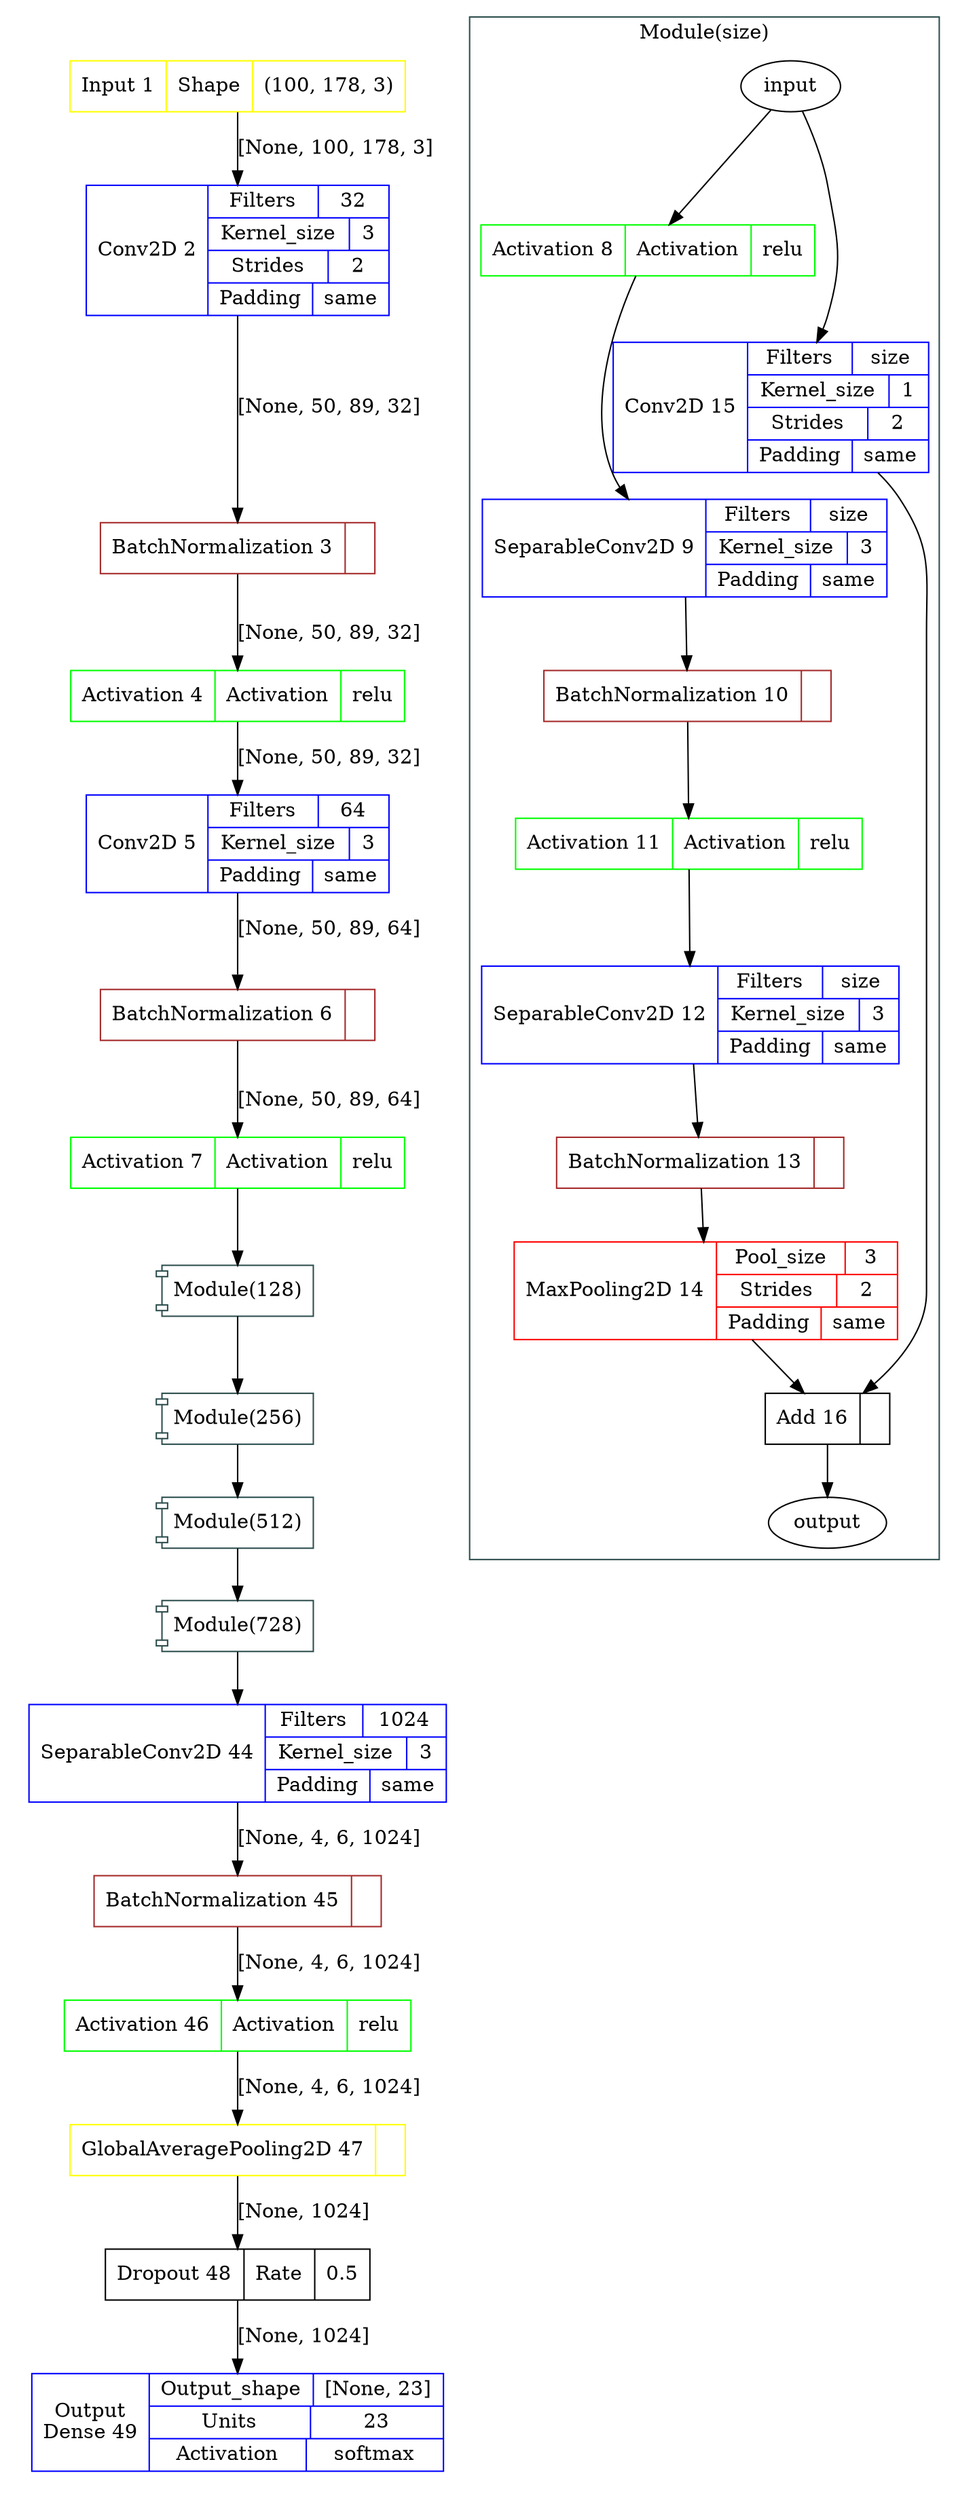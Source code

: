 digraph Main {
	subgraph cluster_50 {
		graph [fillcolor=white peripheries=0 style=filled]
		1 [label="{{Input 1|{{Shape|(100, 178, 3)}}}}" color=yellow fillcolor=white shape=record style=filled]
		1 -> 2 [label="[None, 100, 178, 3]"]
		2 [label="{{Conv2D 2|{{Filters|32} | {Kernel_size|3} | {Strides|2} | {Padding|same}}}}" color=blue fillcolor=white shape=record style=filled]
		2 -> 3 [label="[None, 50, 89, 32]"]
		3 [label="{{BatchNormalization 3|{}}}" color=brown fillcolor=white shape=record style=filled]
		3 -> 4 [label="[None, 50, 89, 32]"]
		4 [label="{{Activation 4|{{Activation|relu}}}}" color=green fillcolor=white shape=record style=filled]
		4 -> 5 [label="[None, 50, 89, 32]"]
		5 [label="{{Conv2D 5|{{Filters|64} | {Kernel_size|3} | {Padding|same}}}}" color=blue fillcolor=white shape=record style=filled]
		5 -> 6 [label="[None, 50, 89, 64]"]
		6 [label="{{BatchNormalization 6|{}}}" color=brown fillcolor=white shape=record style=filled]
		6 -> 7 [label="[None, 50, 89, 64]"]
		7 [label="{{Activation 7|{{Activation|relu}}}}" color=green fillcolor=white shape=record style=filled]
        
        500 [label="Module(128)" shape=component color="darkslategray"]
        501 [label="Module(256)" shape=component color="darkslategray"]
        502 [label="Module(512)" shape=component color="darkslategray"]
        503 [label="Module(728)" shape=component color="darkslategray"]
        7->500
        500->501
        501->502
        502->503
        503->44
		

		44 [label="{{SeparableConv2D 44|{{Filters|1024} | {Kernel_size|3} | {Padding|same}}}}" color=blue fillcolor=white shape=record style=filled]
		44 -> 45 [label="[None, 4, 6, 1024]"]
		45 [label="{{BatchNormalization 45|{}}}" color=brown fillcolor=white shape=record style=filled]
		45 -> 46 [label="[None, 4, 6, 1024]"]
		46 [label="{{Activation 46|{{Activation|relu}}}}" color=green fillcolor=white shape=record style=filled]
		46 -> 47 [label="[None, 4, 6, 1024]"]
		47 [label="{{GlobalAveragePooling2D 47|{}}}" color=yellow fillcolor=white shape=record style=filled]
		47 -> 48 [label="[None, 1024]"]
		48 [label="{{Dropout 48|{{Rate|0.5}}}}" color=black fillcolor=white shape=record style=filled]
		48 -> 49 [label="[None, 1024]"]
		49 [label="{{Output\nDense 49|{{Output_shape|[None, 23]}|{Units|23} | {Activation|softmax}}}}" color=blue fillcolor=white shape=record style=filled]
	}
    subgraph cluster_1 {
            graph [shape=box color=darkslategray fillcolor=transparent style=filled label="Module(size)"]

            999 [label="input"]
            999 -> 8
            999 -> 15
            8 [label="{{Activation 8|{{Activation|relu}}}}" color=green fillcolor=white shape=record style=filled]
            8 -> 9
            9 [label="{{SeparableConv2D 9|{{Filters|size} | {Kernel_size|3} | {Padding|same}}}}" color=blue fillcolor=white shape=record style=filled]
            9 -> 10
            10 [label="{{BatchNormalization 10|{}}}" color=brown fillcolor=white shape=record style=filled]
            10 -> 11
            11 [label="{{Activation 11|{{Activation|relu}}}}" color=green fillcolor=white shape=record style=filled]
            11 -> 12
            12 [label="{{SeparableConv2D 12|{{Filters|size} | {Kernel_size|3} | {Padding|same}}}}" color=blue fillcolor=white shape=record style=filled]
            12 -> 13
            13 [label="{{BatchNormalization 13|{}}}" color=brown fillcolor=white shape=record style=filled]
            13 -> 14
            14 [label="{{MaxPooling2D 14|{{Pool_size|3} | {Strides|2} | {Padding|same}}}}" color=red fillcolor=white shape=record style=filled]
            14 -> 16
            15 [label="{{Conv2D 15|{{Filters|size} | {Kernel_size|1} | {Strides|2} | {Padding|same}}}}" color=blue fillcolor=white shape=record style=filled]
            15 -> 16
            16 [label="{{Add 16|}}" color=black fillcolor=white shape=record style=filled]
            16 -> 1000
            1000 [label="output"]
        }
}
